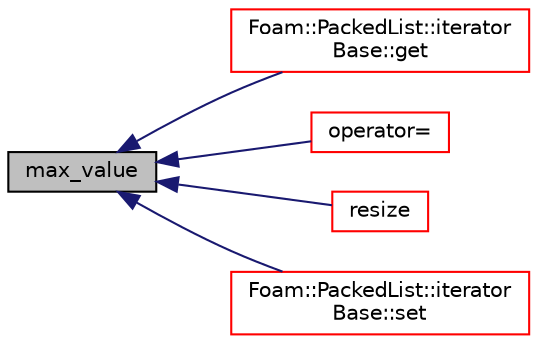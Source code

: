 digraph "max_value"
{
  bgcolor="transparent";
  edge [fontname="Helvetica",fontsize="10",labelfontname="Helvetica",labelfontsize="10"];
  node [fontname="Helvetica",fontsize="10",shape=record];
  rankdir="LR";
  Node1 [label="max_value",height=0.2,width=0.4,color="black", fillcolor="grey75", style="filled", fontcolor="black"];
  Node1 -> Node2 [dir="back",color="midnightblue",fontsize="10",style="solid",fontname="Helvetica"];
  Node2 [label="Foam::PackedList::iterator\lBase::get",height=0.2,width=0.4,color="red",URL="$a01204.html#a801afa72d8cfcc9fbd91dcf4c60ae72f",tooltip="Get value as unsigned, no range-checking. "];
  Node1 -> Node3 [dir="back",color="midnightblue",fontsize="10",style="solid",fontname="Helvetica"];
  Node3 [label="operator=",height=0.2,width=0.4,color="red",URL="$a01745.html#a2c5b11c36b03e179830b2cf26d1d414c",tooltip="Assignment of all entries to the given value. Takes linear time. "];
  Node1 -> Node4 [dir="back",color="midnightblue",fontsize="10",style="solid",fontname="Helvetica"];
  Node4 [label="resize",height=0.2,width=0.4,color="red",URL="$a01745.html#a269162b4a99f0b5255951cfe3309f517",tooltip="Reset addressable list size, does not shrink the allocated size. "];
  Node1 -> Node5 [dir="back",color="midnightblue",fontsize="10",style="solid",fontname="Helvetica"];
  Node5 [label="Foam::PackedList::iterator\lBase::set",height=0.2,width=0.4,color="red",URL="$a01204.html#aa3b41d3aa0522ba6ebd9ebd38e523184",tooltip="Set value, returning true if changed, no range-checking. "];
}
